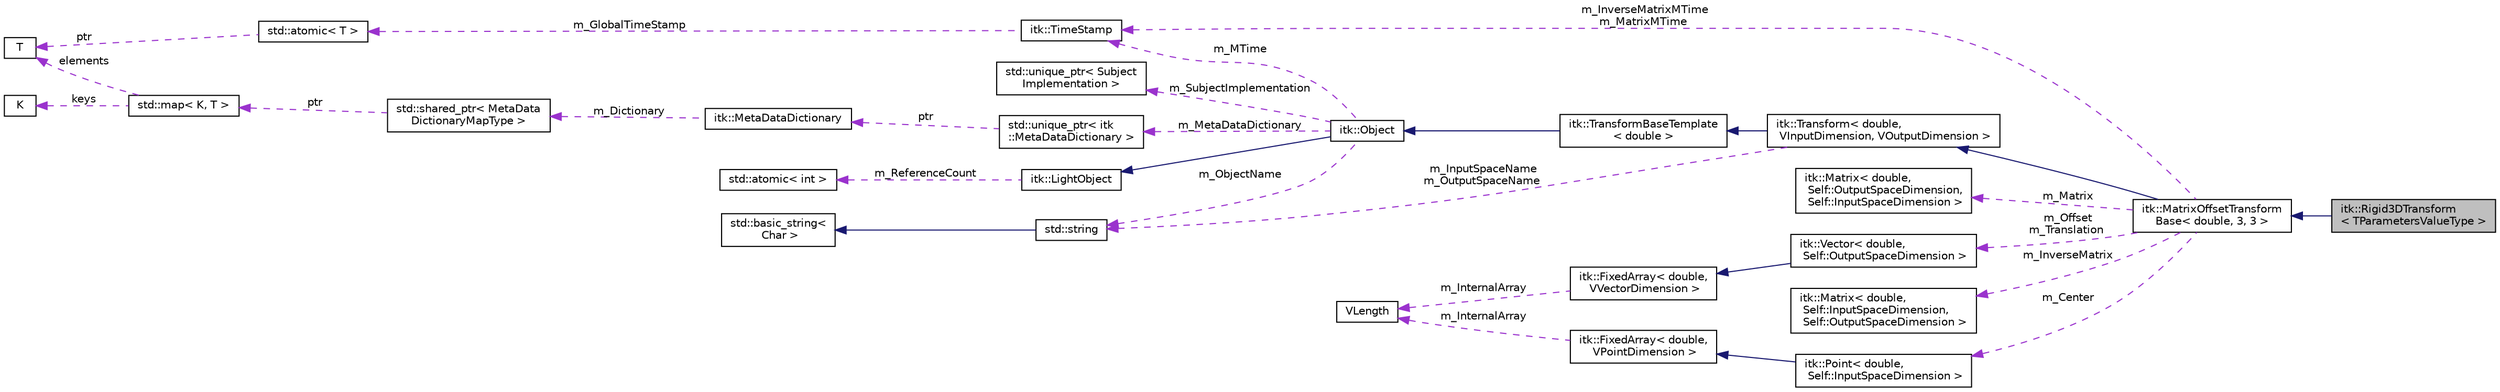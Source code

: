 digraph "itk::Rigid3DTransform&lt; TParametersValueType &gt;"
{
 // LATEX_PDF_SIZE
  edge [fontname="Helvetica",fontsize="10",labelfontname="Helvetica",labelfontsize="10"];
  node [fontname="Helvetica",fontsize="10",shape=record];
  rankdir="LR";
  Node1 [label="itk::Rigid3DTransform\l\< TParametersValueType \>",height=0.2,width=0.4,color="black", fillcolor="grey75", style="filled", fontcolor="black",tooltip="Rigid3DTransform of a vector space (e.g. space coordinates)"];
  Node2 -> Node1 [dir="back",color="midnightblue",fontsize="10",style="solid",fontname="Helvetica"];
  Node2 [label="itk::MatrixOffsetTransform\lBase\< double, 3, 3 \>",height=0.2,width=0.4,color="black", fillcolor="white", style="filled",URL="$classitk_1_1MatrixOffsetTransformBase.html",tooltip=" "];
  Node3 -> Node2 [dir="back",color="midnightblue",fontsize="10",style="solid",fontname="Helvetica"];
  Node3 [label="itk::Transform\< double,\l VInputDimension, VOutputDimension \>",height=0.2,width=0.4,color="black", fillcolor="white", style="filled",URL="$classitk_1_1Transform.html",tooltip=" "];
  Node4 -> Node3 [dir="back",color="midnightblue",fontsize="10",style="solid",fontname="Helvetica"];
  Node4 [label="itk::TransformBaseTemplate\l\< double \>",height=0.2,width=0.4,color="black", fillcolor="white", style="filled",URL="$classitk_1_1TransformBaseTemplate.html",tooltip=" "];
  Node5 -> Node4 [dir="back",color="midnightblue",fontsize="10",style="solid",fontname="Helvetica"];
  Node5 [label="itk::Object",height=0.2,width=0.4,color="black", fillcolor="white", style="filled",URL="$classitk_1_1Object.html",tooltip="Base class for most ITK classes."];
  Node6 -> Node5 [dir="back",color="midnightblue",fontsize="10",style="solid",fontname="Helvetica"];
  Node6 [label="itk::LightObject",height=0.2,width=0.4,color="black", fillcolor="white", style="filled",URL="$classitk_1_1LightObject.html",tooltip="Light weight base class for most itk classes."];
  Node7 -> Node6 [dir="back",color="darkorchid3",fontsize="10",style="dashed",label=" m_ReferenceCount" ,fontname="Helvetica"];
  Node7 [label="std::atomic\< int \>",height=0.2,width=0.4,color="black", fillcolor="white", style="filled",tooltip=" "];
  Node8 -> Node5 [dir="back",color="darkorchid3",fontsize="10",style="dashed",label=" m_MTime" ,fontname="Helvetica"];
  Node8 [label="itk::TimeStamp",height=0.2,width=0.4,color="black", fillcolor="white", style="filled",URL="$classitk_1_1TimeStamp.html",tooltip="Generate a unique, increasing time value."];
  Node9 -> Node8 [dir="back",color="darkorchid3",fontsize="10",style="dashed",label=" m_GlobalTimeStamp" ,fontname="Helvetica"];
  Node9 [label="std::atomic\< T \>",height=0.2,width=0.4,color="black", fillcolor="white", style="filled",tooltip=" "];
  Node10 -> Node9 [dir="back",color="darkorchid3",fontsize="10",style="dashed",label=" ptr" ,fontname="Helvetica"];
  Node10 [label="T",height=0.2,width=0.4,color="black", fillcolor="white", style="filled",tooltip=" "];
  Node11 -> Node5 [dir="back",color="darkorchid3",fontsize="10",style="dashed",label=" m_SubjectImplementation" ,fontname="Helvetica"];
  Node11 [label="std::unique_ptr\< Subject\lImplementation \>",height=0.2,width=0.4,color="black", fillcolor="white", style="filled",tooltip=" "];
  Node12 -> Node5 [dir="back",color="darkorchid3",fontsize="10",style="dashed",label=" m_MetaDataDictionary" ,fontname="Helvetica"];
  Node12 [label="std::unique_ptr\< itk\l::MetaDataDictionary \>",height=0.2,width=0.4,color="black", fillcolor="white", style="filled",tooltip=" "];
  Node13 -> Node12 [dir="back",color="darkorchid3",fontsize="10",style="dashed",label=" ptr" ,fontname="Helvetica"];
  Node13 [label="itk::MetaDataDictionary",height=0.2,width=0.4,color="black", fillcolor="white", style="filled",URL="$classitk_1_1MetaDataDictionary.html",tooltip="Provides a mechanism for storing a collection of arbitrary data types."];
  Node14 -> Node13 [dir="back",color="darkorchid3",fontsize="10",style="dashed",label=" m_Dictionary" ,fontname="Helvetica"];
  Node14 [label="std::shared_ptr\< MetaData\lDictionaryMapType \>",height=0.2,width=0.4,color="black", fillcolor="white", style="filled",tooltip=" "];
  Node15 -> Node14 [dir="back",color="darkorchid3",fontsize="10",style="dashed",label=" ptr" ,fontname="Helvetica"];
  Node15 [label="std::map\< K, T \>",height=0.2,width=0.4,color="black", fillcolor="white", style="filled",tooltip=" "];
  Node16 -> Node15 [dir="back",color="darkorchid3",fontsize="10",style="dashed",label=" keys" ,fontname="Helvetica"];
  Node16 [label="K",height=0.2,width=0.4,color="black", fillcolor="white", style="filled",tooltip=" "];
  Node10 -> Node15 [dir="back",color="darkorchid3",fontsize="10",style="dashed",label=" elements" ,fontname="Helvetica"];
  Node17 -> Node5 [dir="back",color="darkorchid3",fontsize="10",style="dashed",label=" m_ObjectName" ,fontname="Helvetica"];
  Node17 [label="std::string",height=0.2,width=0.4,color="black", fillcolor="white", style="filled",tooltip=" "];
  Node18 -> Node17 [dir="back",color="midnightblue",fontsize="10",style="solid",fontname="Helvetica"];
  Node18 [label="std::basic_string\<\l Char \>",height=0.2,width=0.4,color="black", fillcolor="white", style="filled",tooltip=" "];
  Node17 -> Node3 [dir="back",color="darkorchid3",fontsize="10",style="dashed",label=" m_InputSpaceName\nm_OutputSpaceName" ,fontname="Helvetica"];
  Node19 -> Node2 [dir="back",color="darkorchid3",fontsize="10",style="dashed",label=" m_Matrix" ,fontname="Helvetica"];
  Node19 [label="itk::Matrix\< double,\l Self::OutputSpaceDimension,\l Self::InputSpaceDimension \>",height=0.2,width=0.4,color="black", fillcolor="white", style="filled",URL="$classitk_1_1Matrix.html",tooltip=" "];
  Node20 -> Node2 [dir="back",color="darkorchid3",fontsize="10",style="dashed",label=" m_Offset\nm_Translation" ,fontname="Helvetica"];
  Node20 [label="itk::Vector\< double,\l Self::OutputSpaceDimension \>",height=0.2,width=0.4,color="black", fillcolor="white", style="filled",URL="$classitk_1_1Vector.html",tooltip=" "];
  Node21 -> Node20 [dir="back",color="midnightblue",fontsize="10",style="solid",fontname="Helvetica"];
  Node21 [label="itk::FixedArray\< double,\l VVectorDimension \>",height=0.2,width=0.4,color="black", fillcolor="white", style="filled",URL="$classitk_1_1FixedArray.html",tooltip=" "];
  Node22 -> Node21 [dir="back",color="darkorchid3",fontsize="10",style="dashed",label=" m_InternalArray" ,fontname="Helvetica"];
  Node22 [label="VLength",height=0.2,width=0.4,color="black", fillcolor="white", style="filled",URL="$classVLength.html",tooltip=" "];
  Node23 -> Node2 [dir="back",color="darkorchid3",fontsize="10",style="dashed",label=" m_InverseMatrix" ,fontname="Helvetica"];
  Node23 [label="itk::Matrix\< double,\l Self::InputSpaceDimension,\l Self::OutputSpaceDimension \>",height=0.2,width=0.4,color="black", fillcolor="white", style="filled",URL="$classitk_1_1Matrix.html",tooltip=" "];
  Node24 -> Node2 [dir="back",color="darkorchid3",fontsize="10",style="dashed",label=" m_Center" ,fontname="Helvetica"];
  Node24 [label="itk::Point\< double,\l Self::InputSpaceDimension \>",height=0.2,width=0.4,color="black", fillcolor="white", style="filled",URL="$classitk_1_1Point.html",tooltip=" "];
  Node25 -> Node24 [dir="back",color="midnightblue",fontsize="10",style="solid",fontname="Helvetica"];
  Node25 [label="itk::FixedArray\< double,\l VPointDimension \>",height=0.2,width=0.4,color="black", fillcolor="white", style="filled",URL="$classitk_1_1FixedArray.html",tooltip=" "];
  Node22 -> Node25 [dir="back",color="darkorchid3",fontsize="10",style="dashed",label=" m_InternalArray" ,fontname="Helvetica"];
  Node8 -> Node2 [dir="back",color="darkorchid3",fontsize="10",style="dashed",label=" m_InverseMatrixMTime\nm_MatrixMTime" ,fontname="Helvetica"];
}

